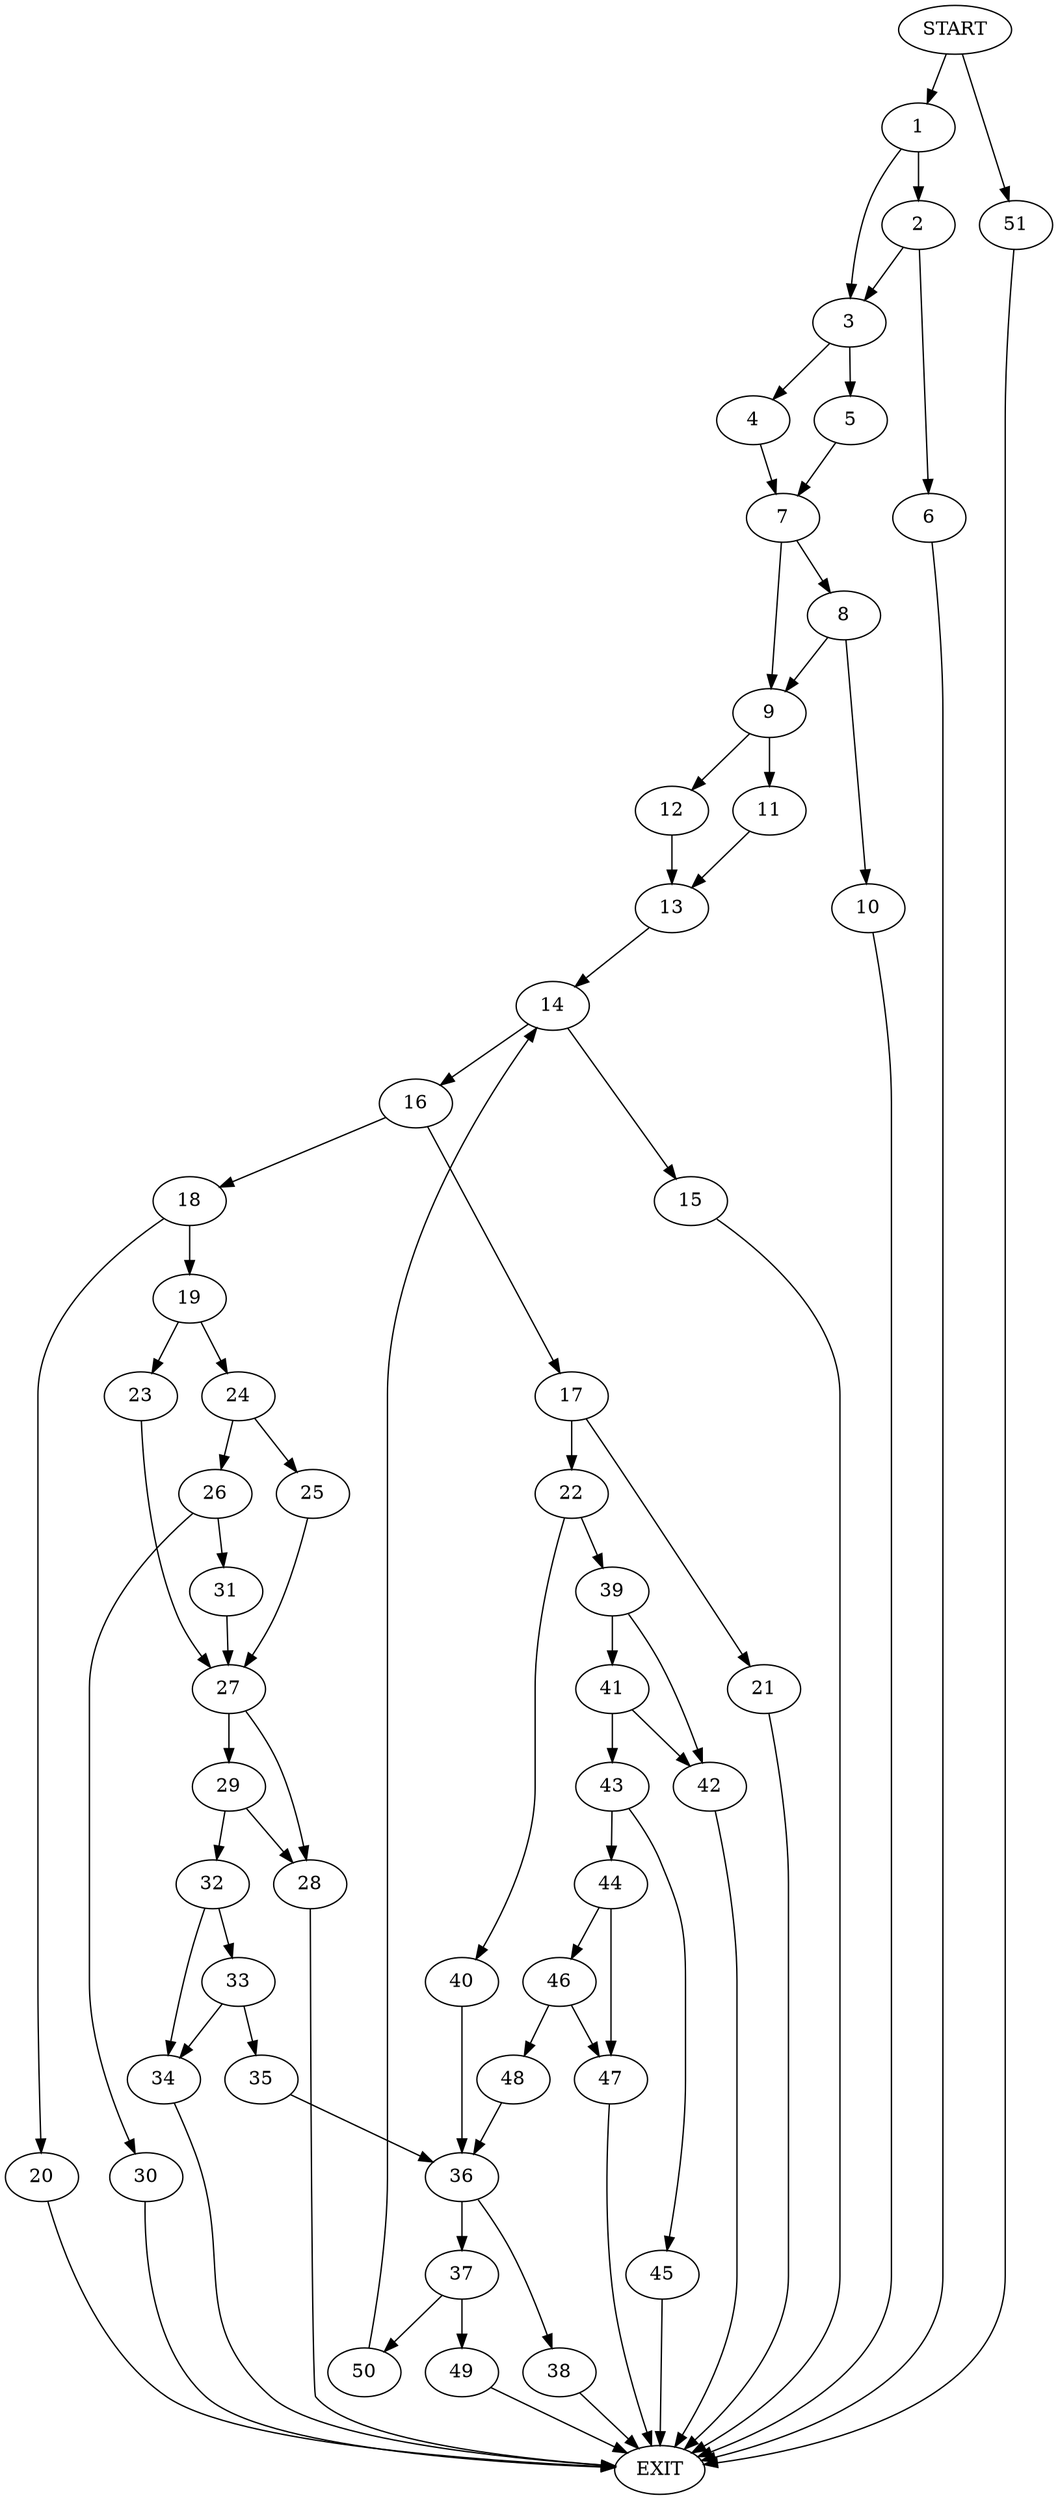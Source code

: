digraph {
0 [label="START"]
52 [label="EXIT"]
0 -> 1
1 -> 2
1 -> 3
3 -> 4
3 -> 5
2 -> 3
2 -> 6
6 -> 52
5 -> 7
4 -> 7
7 -> 8
7 -> 9
8 -> 10
8 -> 9
9 -> 11
9 -> 12
10 -> 52
12 -> 13
11 -> 13
13 -> 14
14 -> 15
14 -> 16
16 -> 17
16 -> 18
15 -> 52
18 -> 19
18 -> 20
17 -> 21
17 -> 22
19 -> 23
19 -> 24
20 -> 52
24 -> 25
24 -> 26
23 -> 27
27 -> 28
27 -> 29
26 -> 30
26 -> 31
25 -> 27
31 -> 27
30 -> 52
29 -> 32
29 -> 28
28 -> 52
32 -> 33
32 -> 34
33 -> 35
33 -> 34
34 -> 52
35 -> 36
36 -> 37
36 -> 38
22 -> 39
22 -> 40
21 -> 52
39 -> 41
39 -> 42
40 -> 36
42 -> 52
41 -> 43
41 -> 42
43 -> 44
43 -> 45
44 -> 46
44 -> 47
45 -> 52
46 -> 47
46 -> 48
47 -> 52
48 -> 36
37 -> 49
37 -> 50
38 -> 52
50 -> 14
49 -> 52
0 -> 51
51 -> 52
}
